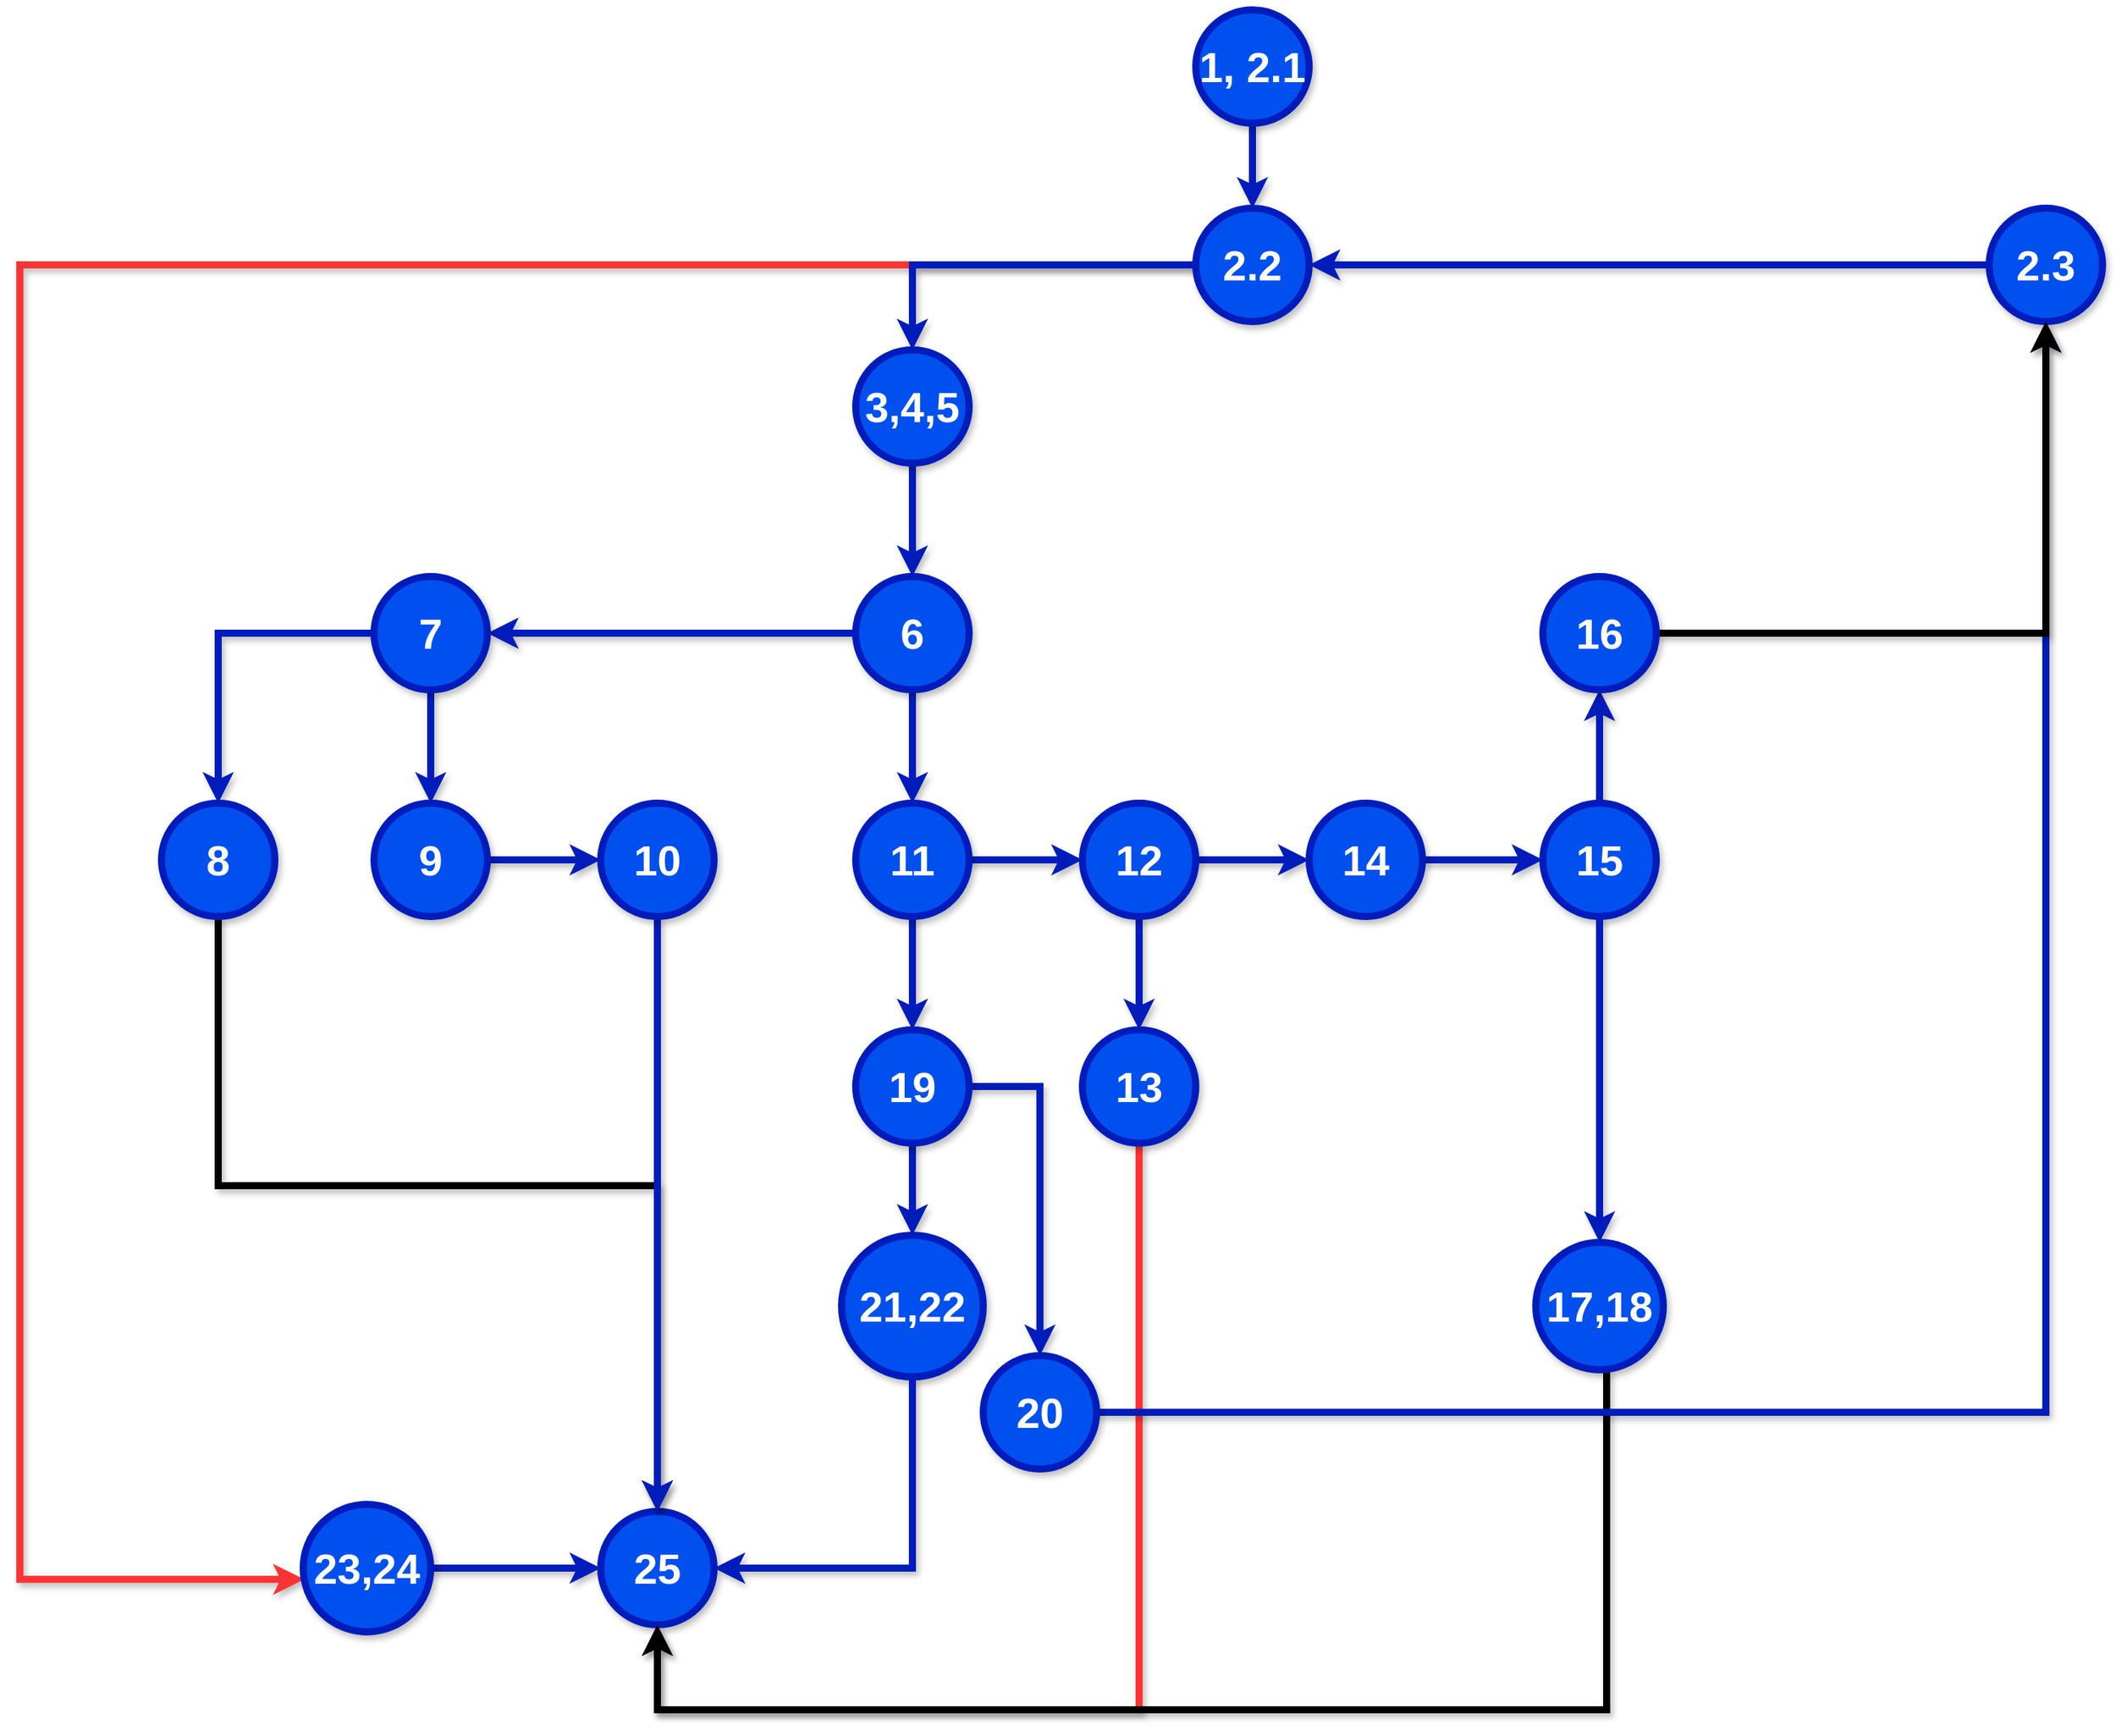 <mxfile version="14.7.3" type="device"><diagram id="kakqE1TI-T72t1TW4x--" name="Page-1"><mxGraphModel dx="2062" dy="1078" grid="1" gridSize="10" guides="1" tooltips="1" connect="1" arrows="1" fold="1" page="1" pageScale="1" pageWidth="850" pageHeight="1100" math="0" shadow="0"><root><mxCell id="0"/><mxCell id="1" parent="0"/><mxCell id="fkMyEgeCw1R6mucjCoAl-5" style="edgeStyle=orthogonalEdgeStyle;rounded=0;orthogonalLoop=1;jettySize=auto;html=1;fillColor=#0050ef;strokeColor=#001DBC;shadow=1;sketch=0;strokeWidth=5;" parent="1" source="fkMyEgeCw1R6mucjCoAl-4" target="fkMyEgeCw1R6mucjCoAl-6" edge="1"><mxGeometry relative="1" as="geometry"><mxPoint x="430" y="260" as="targetPoint"/></mxGeometry></mxCell><mxCell id="fkMyEgeCw1R6mucjCoAl-4" value="&lt;p&gt;&lt;font size=&quot;1&quot;&gt;&lt;b style=&quot;font-size: 30px&quot;&gt;1, 2.1&lt;/b&gt;&lt;/font&gt;&lt;/p&gt;" style="ellipse;whiteSpace=wrap;html=1;aspect=fixed;fillColor=#0050ef;strokeColor=#001DBC;fontColor=#ffffff;shadow=1;sketch=0;strokeWidth=5;" parent="1" vertex="1"><mxGeometry x="910" y="160" width="80" height="80" as="geometry"/></mxCell><mxCell id="fkMyEgeCw1R6mucjCoAl-7" style="edgeStyle=orthogonalEdgeStyle;rounded=0;orthogonalLoop=1;jettySize=auto;html=1;exitX=0;exitY=0.5;exitDx=0;exitDy=0;entryX=0.008;entryY=0.588;entryDx=0;entryDy=0;entryPerimeter=0;fillColor=#0050ef;shadow=1;sketch=0;strokeWidth=5;strokeColor=#FF3333;" parent="1" source="fkMyEgeCw1R6mucjCoAl-6" target="fkMyEgeCw1R6mucjCoAl-9" edge="1"><mxGeometry relative="1" as="geometry"><mxPoint x="110" y="1300" as="targetPoint"/><Array as="points"><mxPoint x="80" y="340"/><mxPoint x="80" y="1268"/></Array></mxGeometry></mxCell><mxCell id="fkMyEgeCw1R6mucjCoAl-14" value="" style="edgeStyle=orthogonalEdgeStyle;rounded=0;orthogonalLoop=1;jettySize=auto;html=1;fillColor=#0050ef;strokeColor=#001DBC;shadow=1;sketch=0;strokeWidth=5;" parent="1" source="fkMyEgeCw1R6mucjCoAl-6" target="fkMyEgeCw1R6mucjCoAl-13" edge="1"><mxGeometry relative="1" as="geometry"/></mxCell><mxCell id="fkMyEgeCw1R6mucjCoAl-6" value="&lt;p&gt;&lt;font size=&quot;1&quot;&gt;&lt;b style=&quot;font-size: 30px&quot;&gt;2.2&lt;/b&gt;&lt;/font&gt;&lt;/p&gt;" style="ellipse;whiteSpace=wrap;html=1;aspect=fixed;fillColor=#0050ef;strokeColor=#001DBC;fontColor=#ffffff;shadow=1;sketch=0;strokeWidth=5;" parent="1" vertex="1"><mxGeometry x="910" y="300" width="80" height="80" as="geometry"/></mxCell><mxCell id="fkMyEgeCw1R6mucjCoAl-12" value="" style="edgeStyle=orthogonalEdgeStyle;rounded=0;orthogonalLoop=1;jettySize=auto;html=1;fillColor=#0050ef;strokeColor=#001DBC;shadow=1;sketch=0;strokeWidth=5;" parent="1" source="fkMyEgeCw1R6mucjCoAl-9" target="fkMyEgeCw1R6mucjCoAl-11" edge="1"><mxGeometry relative="1" as="geometry"/></mxCell><mxCell id="fkMyEgeCw1R6mucjCoAl-9" value="&lt;p&gt;&lt;font size=&quot;1&quot;&gt;&lt;b style=&quot;font-size: 30px&quot;&gt;23,24&lt;/b&gt;&lt;/font&gt;&lt;/p&gt;" style="ellipse;whiteSpace=wrap;html=1;aspect=fixed;fillColor=#0050ef;strokeColor=#001DBC;fontColor=#ffffff;shadow=1;sketch=0;strokeWidth=5;" parent="1" vertex="1"><mxGeometry x="280" y="1215" width="90" height="90" as="geometry"/></mxCell><mxCell id="fkMyEgeCw1R6mucjCoAl-11" value="&lt;p&gt;&lt;font size=&quot;1&quot;&gt;&lt;b style=&quot;font-size: 30px&quot;&gt;25&lt;/b&gt;&lt;/font&gt;&lt;/p&gt;" style="ellipse;whiteSpace=wrap;html=1;aspect=fixed;fillColor=#0050ef;strokeColor=#001DBC;fontColor=#ffffff;shadow=1;sketch=0;strokeWidth=5;" parent="1" vertex="1"><mxGeometry x="490" y="1220" width="80" height="80" as="geometry"/></mxCell><mxCell id="fkMyEgeCw1R6mucjCoAl-16" value="" style="edgeStyle=orthogonalEdgeStyle;rounded=0;orthogonalLoop=1;jettySize=auto;html=1;fillColor=#0050ef;strokeColor=#001DBC;shadow=1;sketch=0;strokeWidth=5;" parent="1" source="fkMyEgeCw1R6mucjCoAl-13" target="fkMyEgeCw1R6mucjCoAl-15" edge="1"><mxGeometry relative="1" as="geometry"/></mxCell><mxCell id="fkMyEgeCw1R6mucjCoAl-13" value="&lt;p&gt;&lt;font size=&quot;1&quot;&gt;&lt;b style=&quot;font-size: 30px&quot;&gt;3,4,5&lt;/b&gt;&lt;/font&gt;&lt;/p&gt;" style="ellipse;whiteSpace=wrap;html=1;aspect=fixed;fillColor=#0050ef;strokeColor=#001DBC;fontColor=#ffffff;shadow=1;sketch=0;strokeWidth=5;" parent="1" vertex="1"><mxGeometry x="670" y="400" width="80" height="80" as="geometry"/></mxCell><mxCell id="fkMyEgeCw1R6mucjCoAl-18" value="" style="edgeStyle=orthogonalEdgeStyle;rounded=0;orthogonalLoop=1;jettySize=auto;html=1;fillColor=#0050ef;strokeColor=#001DBC;shadow=1;sketch=0;strokeWidth=5;" parent="1" source="fkMyEgeCw1R6mucjCoAl-15" target="fkMyEgeCw1R6mucjCoAl-17" edge="1"><mxGeometry relative="1" as="geometry"/></mxCell><mxCell id="fkMyEgeCw1R6mucjCoAl-29" value="" style="edgeStyle=orthogonalEdgeStyle;rounded=0;orthogonalLoop=1;jettySize=auto;html=1;fillColor=#0050ef;strokeColor=#001DBC;shadow=1;sketch=0;strokeWidth=5;" parent="1" source="fkMyEgeCw1R6mucjCoAl-15" target="fkMyEgeCw1R6mucjCoAl-28" edge="1"><mxGeometry relative="1" as="geometry"/></mxCell><mxCell id="fkMyEgeCw1R6mucjCoAl-15" value="&lt;p&gt;&lt;font size=&quot;1&quot;&gt;&lt;b style=&quot;font-size: 30px&quot;&gt;6&lt;/b&gt;&lt;/font&gt;&lt;/p&gt;" style="ellipse;whiteSpace=wrap;html=1;aspect=fixed;fillColor=#0050ef;strokeColor=#001DBC;fontColor=#ffffff;shadow=1;sketch=0;strokeWidth=5;" parent="1" vertex="1"><mxGeometry x="670" y="560" width="80" height="80" as="geometry"/></mxCell><mxCell id="fkMyEgeCw1R6mucjCoAl-20" value="" style="edgeStyle=orthogonalEdgeStyle;rounded=0;orthogonalLoop=1;jettySize=auto;html=1;fillColor=#0050ef;strokeColor=#001DBC;shadow=1;sketch=0;strokeWidth=5;" parent="1" source="fkMyEgeCw1R6mucjCoAl-17" target="fkMyEgeCw1R6mucjCoAl-19" edge="1"><mxGeometry relative="1" as="geometry"/></mxCell><mxCell id="fkMyEgeCw1R6mucjCoAl-23" value="" style="edgeStyle=orthogonalEdgeStyle;rounded=0;orthogonalLoop=1;jettySize=auto;html=1;fillColor=#0050ef;strokeColor=#001DBC;shadow=1;sketch=0;strokeWidth=5;" parent="1" source="fkMyEgeCw1R6mucjCoAl-17" target="fkMyEgeCw1R6mucjCoAl-22" edge="1"><mxGeometry relative="1" as="geometry"/></mxCell><mxCell id="fkMyEgeCw1R6mucjCoAl-17" value="&lt;p&gt;&lt;font size=&quot;1&quot;&gt;&lt;b style=&quot;font-size: 30px&quot;&gt;7&lt;/b&gt;&lt;/font&gt;&lt;/p&gt;" style="ellipse;whiteSpace=wrap;html=1;aspect=fixed;fillColor=#0050ef;strokeColor=#001DBC;fontColor=#ffffff;shadow=1;sketch=0;strokeWidth=5;" parent="1" vertex="1"><mxGeometry x="330" y="560" width="80" height="80" as="geometry"/></mxCell><mxCell id="uEbitYlebtei-WJ81PYg-3" style="edgeStyle=orthogonalEdgeStyle;rounded=0;sketch=0;orthogonalLoop=1;jettySize=auto;html=1;shadow=1;strokeWidth=5;" parent="1" source="fkMyEgeCw1R6mucjCoAl-19" target="fkMyEgeCw1R6mucjCoAl-11" edge="1"><mxGeometry relative="1" as="geometry"><Array as="points"><mxPoint x="220" y="990"/><mxPoint x="530" y="990"/></Array></mxGeometry></mxCell><mxCell id="fkMyEgeCw1R6mucjCoAl-19" value="&lt;p&gt;&lt;font size=&quot;1&quot;&gt;&lt;b style=&quot;font-size: 30px&quot;&gt;8&lt;/b&gt;&lt;/font&gt;&lt;/p&gt;" style="ellipse;whiteSpace=wrap;html=1;aspect=fixed;fillColor=#0050ef;strokeColor=#001DBC;fontColor=#ffffff;shadow=1;sketch=0;strokeWidth=5;" parent="1" vertex="1"><mxGeometry x="180" y="720" width="80" height="80" as="geometry"/></mxCell><mxCell id="fkMyEgeCw1R6mucjCoAl-25" value="" style="edgeStyle=orthogonalEdgeStyle;rounded=0;orthogonalLoop=1;jettySize=auto;html=1;fillColor=#0050ef;strokeColor=#001DBC;shadow=1;sketch=0;strokeWidth=5;" parent="1" source="fkMyEgeCw1R6mucjCoAl-22" target="fkMyEgeCw1R6mucjCoAl-24" edge="1"><mxGeometry relative="1" as="geometry"/></mxCell><mxCell id="fkMyEgeCw1R6mucjCoAl-22" value="&lt;p&gt;&lt;span style=&quot;font-size: 30px&quot;&gt;&lt;b&gt;9&lt;/b&gt;&lt;/span&gt;&lt;/p&gt;" style="ellipse;whiteSpace=wrap;html=1;aspect=fixed;fillColor=#0050ef;strokeColor=#001DBC;fontColor=#ffffff;shadow=1;sketch=0;strokeWidth=5;" parent="1" vertex="1"><mxGeometry x="330" y="720" width="80" height="80" as="geometry"/></mxCell><mxCell id="fkMyEgeCw1R6mucjCoAl-26" style="edgeStyle=orthogonalEdgeStyle;rounded=0;orthogonalLoop=1;jettySize=auto;html=1;fillColor=#0050ef;strokeColor=#001DBC;shadow=1;sketch=0;strokeWidth=5;" parent="1" source="fkMyEgeCw1R6mucjCoAl-24" target="fkMyEgeCw1R6mucjCoAl-11" edge="1"><mxGeometry relative="1" as="geometry"/></mxCell><mxCell id="fkMyEgeCw1R6mucjCoAl-24" value="&lt;p&gt;&lt;font size=&quot;1&quot;&gt;&lt;b style=&quot;font-size: 30px&quot;&gt;10&lt;/b&gt;&lt;/font&gt;&lt;/p&gt;" style="ellipse;whiteSpace=wrap;html=1;aspect=fixed;fillColor=#0050ef;strokeColor=#001DBC;fontColor=#ffffff;shadow=1;sketch=0;strokeWidth=5;" parent="1" vertex="1"><mxGeometry x="490" y="720" width="80" height="80" as="geometry"/></mxCell><mxCell id="fkMyEgeCw1R6mucjCoAl-31" value="" style="edgeStyle=orthogonalEdgeStyle;rounded=0;orthogonalLoop=1;jettySize=auto;html=1;fillColor=#0050ef;strokeColor=#001DBC;shadow=1;sketch=0;strokeWidth=5;" parent="1" source="fkMyEgeCw1R6mucjCoAl-28" target="fkMyEgeCw1R6mucjCoAl-30" edge="1"><mxGeometry relative="1" as="geometry"/></mxCell><mxCell id="fkMyEgeCw1R6mucjCoAl-38" value="" style="edgeStyle=orthogonalEdgeStyle;rounded=0;orthogonalLoop=1;jettySize=auto;html=1;fillColor=#0050ef;strokeColor=#001DBC;shadow=1;sketch=0;strokeWidth=5;" parent="1" source="fkMyEgeCw1R6mucjCoAl-28" target="fkMyEgeCw1R6mucjCoAl-37" edge="1"><mxGeometry relative="1" as="geometry"/></mxCell><mxCell id="fkMyEgeCw1R6mucjCoAl-28" value="&lt;p&gt;&lt;font size=&quot;1&quot;&gt;&lt;b style=&quot;font-size: 30px&quot;&gt;11&lt;/b&gt;&lt;/font&gt;&lt;/p&gt;" style="ellipse;whiteSpace=wrap;html=1;aspect=fixed;fillColor=#0050ef;strokeColor=#001DBC;fontColor=#ffffff;shadow=1;sketch=0;strokeWidth=5;" parent="1" vertex="1"><mxGeometry x="670" y="720" width="80" height="80" as="geometry"/></mxCell><mxCell id="fkMyEgeCw1R6mucjCoAl-33" value="" style="edgeStyle=orthogonalEdgeStyle;rounded=0;orthogonalLoop=1;jettySize=auto;html=1;fillColor=#0050ef;strokeColor=#001DBC;shadow=1;sketch=0;strokeWidth=5;" parent="1" source="fkMyEgeCw1R6mucjCoAl-30" target="fkMyEgeCw1R6mucjCoAl-32" edge="1"><mxGeometry relative="1" as="geometry"/></mxCell><mxCell id="fkMyEgeCw1R6mucjCoAl-54" style="edgeStyle=orthogonalEdgeStyle;rounded=0;orthogonalLoop=1;jettySize=auto;html=1;entryX=0.5;entryY=0;entryDx=0;entryDy=0;fillColor=#0050ef;strokeColor=#001DBC;shadow=1;sketch=0;strokeWidth=5;" parent="1" source="fkMyEgeCw1R6mucjCoAl-30" target="fkMyEgeCw1R6mucjCoAl-55" edge="1"><mxGeometry relative="1" as="geometry"><mxPoint x="800" y="1150" as="targetPoint"/></mxGeometry></mxCell><mxCell id="fkMyEgeCw1R6mucjCoAl-30" value="&lt;p&gt;&lt;font size=&quot;1&quot;&gt;&lt;b style=&quot;font-size: 30px&quot;&gt;19&lt;/b&gt;&lt;/font&gt;&lt;/p&gt;" style="ellipse;whiteSpace=wrap;html=1;aspect=fixed;fillColor=#0050ef;strokeColor=#001DBC;fontColor=#ffffff;shadow=1;sketch=0;strokeWidth=5;" parent="1" vertex="1"><mxGeometry x="670" y="880" width="80" height="80" as="geometry"/></mxCell><mxCell id="fkMyEgeCw1R6mucjCoAl-32" value="&lt;p&gt;&lt;font size=&quot;1&quot;&gt;&lt;b style=&quot;font-size: 30px&quot;&gt;21,22&lt;/b&gt;&lt;/font&gt;&lt;/p&gt;" style="ellipse;whiteSpace=wrap;html=1;aspect=fixed;fillColor=#0050ef;strokeColor=#001DBC;fontColor=#ffffff;shadow=1;sketch=0;strokeWidth=5;" parent="1" vertex="1"><mxGeometry x="660" y="1025" width="100" height="100" as="geometry"/></mxCell><mxCell id="fkMyEgeCw1R6mucjCoAl-36" style="edgeStyle=orthogonalEdgeStyle;rounded=0;orthogonalLoop=1;jettySize=auto;html=1;entryX=1;entryY=0.5;entryDx=0;entryDy=0;exitX=0.5;exitY=1;exitDx=0;exitDy=0;fillColor=#0050ef;strokeColor=#001DBC;shadow=1;sketch=0;strokeWidth=5;" parent="1" source="fkMyEgeCw1R6mucjCoAl-32" target="fkMyEgeCw1R6mucjCoAl-11" edge="1"><mxGeometry relative="1" as="geometry"><mxPoint x="670" y="1260" as="sourcePoint"/></mxGeometry></mxCell><mxCell id="fkMyEgeCw1R6mucjCoAl-40" value="" style="edgeStyle=orthogonalEdgeStyle;rounded=0;orthogonalLoop=1;jettySize=auto;html=1;fillColor=#0050ef;strokeColor=#001DBC;shadow=1;sketch=0;strokeWidth=5;" parent="1" source="fkMyEgeCw1R6mucjCoAl-37" target="fkMyEgeCw1R6mucjCoAl-39" edge="1"><mxGeometry relative="1" as="geometry"/></mxCell><mxCell id="fkMyEgeCw1R6mucjCoAl-44" value="" style="edgeStyle=orthogonalEdgeStyle;rounded=0;orthogonalLoop=1;jettySize=auto;html=1;fillColor=#0050ef;strokeColor=#001DBC;shadow=1;sketch=0;strokeWidth=5;" parent="1" source="fkMyEgeCw1R6mucjCoAl-37" target="fkMyEgeCw1R6mucjCoAl-43" edge="1"><mxGeometry relative="1" as="geometry"/></mxCell><mxCell id="fkMyEgeCw1R6mucjCoAl-37" value="&lt;p&gt;&lt;font size=&quot;1&quot;&gt;&lt;b style=&quot;font-size: 30px&quot;&gt;12&lt;/b&gt;&lt;/font&gt;&lt;/p&gt;" style="ellipse;whiteSpace=wrap;html=1;aspect=fixed;fillColor=#0050ef;strokeColor=#001DBC;fontColor=#ffffff;shadow=1;sketch=0;strokeWidth=5;" parent="1" vertex="1"><mxGeometry x="830" y="720" width="80" height="80" as="geometry"/></mxCell><mxCell id="fkMyEgeCw1R6mucjCoAl-42" value="" style="edgeStyle=orthogonalEdgeStyle;rounded=0;orthogonalLoop=1;jettySize=auto;html=1;fillColor=#0050ef;strokeColor=#001DBC;shadow=1;sketch=0;strokeWidth=5;" parent="1" source="fkMyEgeCw1R6mucjCoAl-39" target="fkMyEgeCw1R6mucjCoAl-41" edge="1"><mxGeometry relative="1" as="geometry"/></mxCell><mxCell id="fkMyEgeCw1R6mucjCoAl-39" value="&lt;p&gt;&lt;font size=&quot;1&quot;&gt;&lt;b style=&quot;font-size: 30px&quot;&gt;14&lt;/b&gt;&lt;/font&gt;&lt;/p&gt;" style="ellipse;whiteSpace=wrap;html=1;aspect=fixed;fillColor=#0050ef;strokeColor=#001DBC;fontColor=#ffffff;shadow=1;sketch=0;strokeWidth=5;" parent="1" vertex="1"><mxGeometry x="990" y="720" width="80" height="80" as="geometry"/></mxCell><mxCell id="fkMyEgeCw1R6mucjCoAl-61" value="" style="edgeStyle=orthogonalEdgeStyle;rounded=0;orthogonalLoop=1;jettySize=auto;html=1;fillColor=#0050ef;strokeColor=#001DBC;shadow=1;sketch=0;strokeWidth=5;" parent="1" source="fkMyEgeCw1R6mucjCoAl-41" target="fkMyEgeCw1R6mucjCoAl-60" edge="1"><mxGeometry relative="1" as="geometry"/></mxCell><mxCell id="fkMyEgeCw1R6mucjCoAl-41" value="&lt;p&gt;&lt;font size=&quot;1&quot;&gt;&lt;b style=&quot;font-size: 30px&quot;&gt;15&lt;/b&gt;&lt;/font&gt;&lt;/p&gt;" style="ellipse;whiteSpace=wrap;html=1;aspect=fixed;fillColor=#0050ef;strokeColor=#001DBC;fontColor=#ffffff;shadow=1;sketch=0;strokeWidth=5;" parent="1" vertex="1"><mxGeometry x="1155" y="720" width="80" height="80" as="geometry"/></mxCell><mxCell id="fkMyEgeCw1R6mucjCoAl-45" style="edgeStyle=orthogonalEdgeStyle;rounded=0;orthogonalLoop=1;jettySize=auto;html=1;entryX=0.5;entryY=1;entryDx=0;entryDy=0;fillColor=#0050ef;shadow=1;sketch=0;strokeWidth=5;strokeColor=#FF3333;" parent="1" source="fkMyEgeCw1R6mucjCoAl-43" target="fkMyEgeCw1R6mucjCoAl-11" edge="1"><mxGeometry relative="1" as="geometry"><Array as="points"><mxPoint x="870" y="1360"/><mxPoint x="530" y="1360"/></Array></mxGeometry></mxCell><mxCell id="fkMyEgeCw1R6mucjCoAl-43" value="&lt;p&gt;&lt;font size=&quot;1&quot;&gt;&lt;b style=&quot;font-size: 30px&quot;&gt;13&lt;/b&gt;&lt;/font&gt;&lt;/p&gt;" style="ellipse;whiteSpace=wrap;html=1;aspect=fixed;fillColor=#0050ef;strokeColor=#001DBC;fontColor=#ffffff;shadow=1;sketch=0;strokeWidth=5;" parent="1" vertex="1"><mxGeometry x="830" y="880" width="80" height="80" as="geometry"/></mxCell><mxCell id="fkMyEgeCw1R6mucjCoAl-49" value="" style="edgeStyle=orthogonalEdgeStyle;rounded=0;orthogonalLoop=1;jettySize=auto;html=1;fillColor=#0050ef;strokeColor=#001DBC;shadow=1;sketch=0;strokeWidth=5;" parent="1" source="fkMyEgeCw1R6mucjCoAl-41" target="fkMyEgeCw1R6mucjCoAl-48" edge="1"><mxGeometry relative="1" as="geometry"><mxPoint x="1190" y="960" as="sourcePoint"/></mxGeometry></mxCell><mxCell id="uEbitYlebtei-WJ81PYg-2" style="edgeStyle=orthogonalEdgeStyle;rounded=0;sketch=0;orthogonalLoop=1;jettySize=auto;html=1;entryX=0.5;entryY=1;entryDx=0;entryDy=0;shadow=1;strokeWidth=5;" parent="1" source="fkMyEgeCw1R6mucjCoAl-48" target="fkMyEgeCw1R6mucjCoAl-11" edge="1"><mxGeometry relative="1" as="geometry"><Array as="points"><mxPoint x="1200" y="1360"/><mxPoint x="530" y="1360"/></Array></mxGeometry></mxCell><mxCell id="fkMyEgeCw1R6mucjCoAl-48" value="&lt;p&gt;&lt;font size=&quot;1&quot;&gt;&lt;b style=&quot;font-size: 30px&quot;&gt;17,18&lt;/b&gt;&lt;/font&gt;&lt;/p&gt;" style="ellipse;whiteSpace=wrap;html=1;aspect=fixed;fillColor=#0050ef;strokeColor=#001DBC;fontColor=#ffffff;shadow=1;sketch=0;strokeWidth=5;" parent="1" vertex="1"><mxGeometry x="1150" y="1030" width="90" height="90" as="geometry"/></mxCell><mxCell id="fkMyEgeCw1R6mucjCoAl-57" style="edgeStyle=orthogonalEdgeStyle;rounded=0;orthogonalLoop=1;jettySize=auto;html=1;entryX=0.5;entryY=1;entryDx=0;entryDy=0;fillColor=#0050ef;strokeColor=#001DBC;shadow=1;sketch=0;strokeWidth=5;" parent="1" source="fkMyEgeCw1R6mucjCoAl-55" target="fkMyEgeCw1R6mucjCoAl-56" edge="1"><mxGeometry relative="1" as="geometry"/></mxCell><mxCell id="fkMyEgeCw1R6mucjCoAl-55" value="&lt;p&gt;&lt;font size=&quot;1&quot;&gt;&lt;b style=&quot;font-size: 30px&quot;&gt;20&lt;/b&gt;&lt;/font&gt;&lt;/p&gt;" style="ellipse;whiteSpace=wrap;html=1;aspect=fixed;fillColor=#0050ef;strokeColor=#001DBC;fontColor=#ffffff;shadow=1;sketch=0;strokeWidth=5;" parent="1" vertex="1"><mxGeometry x="760" y="1110" width="80" height="80" as="geometry"/></mxCell><mxCell id="fkMyEgeCw1R6mucjCoAl-58" style="edgeStyle=orthogonalEdgeStyle;rounded=0;orthogonalLoop=1;jettySize=auto;html=1;entryX=1;entryY=0.5;entryDx=0;entryDy=0;fillColor=#0050ef;strokeColor=#001DBC;shadow=1;sketch=0;strokeWidth=5;" parent="1" source="fkMyEgeCw1R6mucjCoAl-56" target="fkMyEgeCw1R6mucjCoAl-6" edge="1"><mxGeometry relative="1" as="geometry"/></mxCell><mxCell id="fkMyEgeCw1R6mucjCoAl-56" value="&lt;p&gt;&lt;font size=&quot;1&quot;&gt;&lt;b style=&quot;font-size: 30px&quot;&gt;2.3&lt;/b&gt;&lt;/font&gt;&lt;/p&gt;" style="ellipse;whiteSpace=wrap;html=1;aspect=fixed;fillColor=#0050ef;strokeColor=#001DBC;fontColor=#ffffff;shadow=1;sketch=0;strokeWidth=5;" parent="1" vertex="1"><mxGeometry x="1470" y="300" width="80" height="80" as="geometry"/></mxCell><mxCell id="uEbitYlebtei-WJ81PYg-1" style="edgeStyle=orthogonalEdgeStyle;rounded=0;sketch=0;orthogonalLoop=1;jettySize=auto;html=1;entryX=0.5;entryY=1;entryDx=0;entryDy=0;shadow=1;strokeWidth=5;" parent="1" source="fkMyEgeCw1R6mucjCoAl-60" target="fkMyEgeCw1R6mucjCoAl-56" edge="1"><mxGeometry relative="1" as="geometry"/></mxCell><mxCell id="fkMyEgeCw1R6mucjCoAl-60" value="&lt;p&gt;&lt;font size=&quot;1&quot;&gt;&lt;b style=&quot;font-size: 30px&quot;&gt;16&lt;/b&gt;&lt;/font&gt;&lt;/p&gt;" style="ellipse;whiteSpace=wrap;html=1;aspect=fixed;fillColor=#0050ef;strokeColor=#001DBC;fontColor=#ffffff;shadow=1;sketch=0;strokeWidth=5;" parent="1" vertex="1"><mxGeometry x="1155" y="560" width="80" height="80" as="geometry"/></mxCell></root></mxGraphModel></diagram></mxfile>